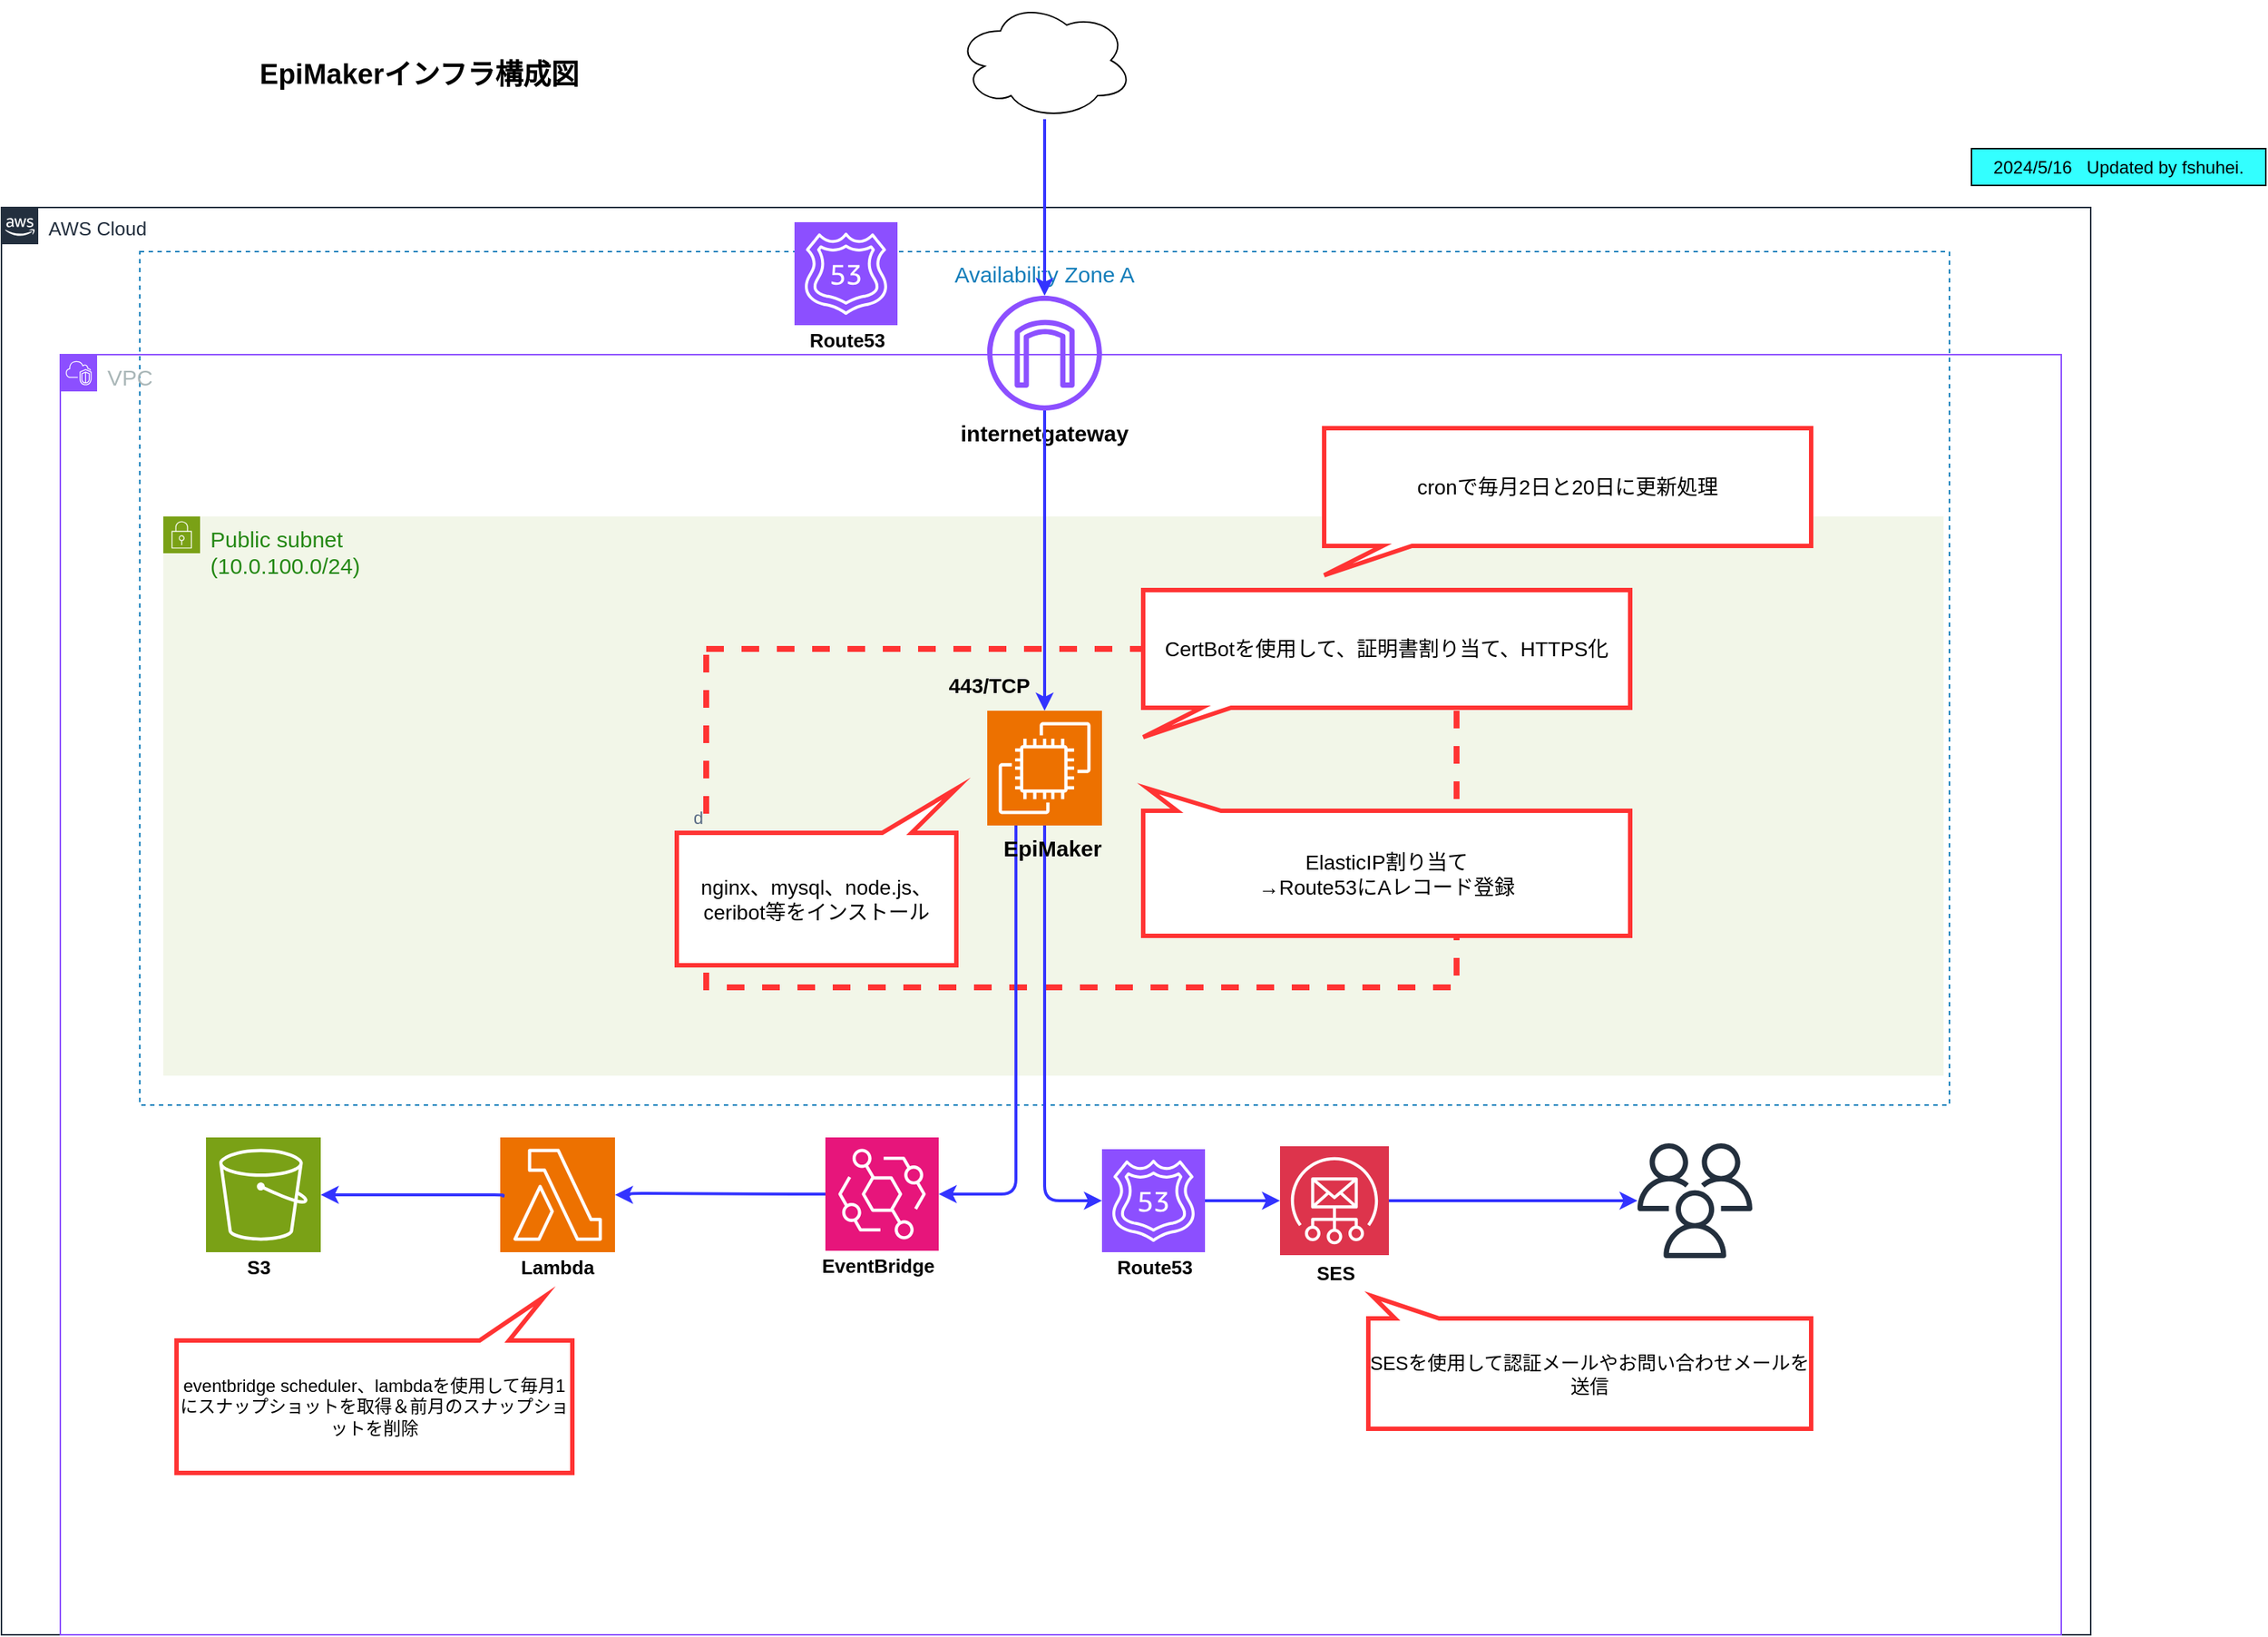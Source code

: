 <mxfile version="24.4.2" type="device">
  <diagram name="ページ1" id="pGYR23bRDNQKbLXvwWUq">
    <mxGraphModel dx="2074" dy="1106" grid="1" gridSize="10" guides="1" tooltips="1" connect="1" arrows="1" fold="1" page="1" pageScale="1" pageWidth="827" pageHeight="1169" math="0" shadow="0">
      <root>
        <mxCell id="0" />
        <mxCell id="1" parent="0" />
        <mxCell id="IkprI8HKpVjri-fACo05-2" value="&lt;font style=&quot;font-size: 15px;&quot;&gt;&lt;b&gt;internetgateway&lt;/b&gt;&lt;/font&gt;" style="text;html=1;strokeColor=none;fillColor=none;align=center;verticalAlign=middle;whiteSpace=wrap;rounded=0;" parent="1" vertex="1">
          <mxGeometry x="660" y="288" width="200" height="30" as="geometry" />
        </mxCell>
        <mxCell id="uyEi14HVC9VFbsCsnYhN-1" value="" style="ellipse;shape=cloud;whiteSpace=wrap;html=1;" parent="1" vertex="1">
          <mxGeometry x="700" y="10" width="120" height="80" as="geometry" />
        </mxCell>
        <mxCell id="uyEi14HVC9VFbsCsnYhN-55" value="&lt;font style=&quot;font-size: 13px;&quot;&gt;AWS Cloud&lt;/font&gt;" style="points=[[0,0],[0.25,0],[0.5,0],[0.75,0],[1,0],[1,0.25],[1,0.5],[1,0.75],[1,1],[0.75,1],[0.5,1],[0.25,1],[0,1],[0,0.75],[0,0.5],[0,0.25]];outlineConnect=0;gradientColor=none;html=1;whiteSpace=wrap;fontSize=13;fontStyle=0;container=1;pointerEvents=0;collapsible=0;recursiveResize=0;shape=mxgraph.aws4.group;grIcon=mxgraph.aws4.group_aws_cloud_alt;strokeColor=#232F3E;fillColor=none;verticalAlign=top;align=left;spacingLeft=30;fontColor=#232F3E;dashed=0;strokeWidth=1;" parent="1" vertex="1">
          <mxGeometry x="51" y="150" width="1420" height="970" as="geometry" />
        </mxCell>
        <mxCell id="uyEi14HVC9VFbsCsnYhN-56" value="&lt;font style=&quot;font-size: 15px;&quot;&gt;Availability Zone A&lt;/font&gt;" style="fillColor=none;strokeColor=#147EBA;dashed=1;verticalAlign=top;fontStyle=0;fontColor=#147EBA;whiteSpace=wrap;html=1;" parent="uyEi14HVC9VFbsCsnYhN-55" vertex="1">
          <mxGeometry x="94" y="30" width="1230" height="580" as="geometry" />
        </mxCell>
        <mxCell id="uyEi14HVC9VFbsCsnYhN-59" value="&lt;font style=&quot;font-size: 15px;&quot;&gt;Public subnet&lt;br&gt;(10.0.100.0/24)&lt;/font&gt;" style="points=[[0,0],[0.25,0],[0.5,0],[0.75,0],[1,0],[1,0.25],[1,0.5],[1,0.75],[1,1],[0.75,1],[0.5,1],[0.25,1],[0,1],[0,0.75],[0,0.5],[0,0.25]];outlineConnect=0;gradientColor=none;html=1;whiteSpace=wrap;fontSize=12;fontStyle=0;container=1;pointerEvents=0;collapsible=0;recursiveResize=0;shape=mxgraph.aws4.group;grIcon=mxgraph.aws4.group_security_group;grStroke=0;strokeColor=#7AA116;fillColor=#F2F6E8;verticalAlign=top;align=left;spacingLeft=30;fontColor=#248814;dashed=0;" parent="uyEi14HVC9VFbsCsnYhN-55" vertex="1">
          <mxGeometry x="110" y="210" width="1210" height="380" as="geometry" />
        </mxCell>
        <mxCell id="uyEi14HVC9VFbsCsnYhN-58" value="&lt;font style=&quot;font-size: 15px;&quot;&gt;VPC&lt;br&gt;&lt;/font&gt;" style="points=[[0,0],[0.25,0],[0.5,0],[0.75,0],[1,0],[1,0.25],[1,0.5],[1,0.75],[1,1],[0.75,1],[0.5,1],[0.25,1],[0,1],[0,0.75],[0,0.5],[0,0.25]];outlineConnect=0;gradientColor=none;html=1;whiteSpace=wrap;fontSize=12;fontStyle=0;container=1;pointerEvents=0;collapsible=0;recursiveResize=0;shape=mxgraph.aws4.group;grIcon=mxgraph.aws4.group_vpc2;strokeColor=#8C4FFF;fillColor=none;verticalAlign=top;align=left;spacingLeft=30;fontColor=#AAB7B8;dashed=0;" parent="uyEi14HVC9VFbsCsnYhN-55" vertex="1">
          <mxGeometry x="40" y="100" width="1360" height="870" as="geometry" />
        </mxCell>
        <mxCell id="uyEi14HVC9VFbsCsnYhN-102" value="d" style="fillColor=none;strokeColor=#FF3333;dashed=1;verticalAlign=middle;fontStyle=0;fontColor=#5A6C86;whiteSpace=wrap;html=1;strokeWidth=4;labelPosition=left;verticalLabelPosition=middle;align=right;" parent="uyEi14HVC9VFbsCsnYhN-58" vertex="1">
          <mxGeometry x="439" y="200" width="510" height="230" as="geometry" />
        </mxCell>
        <mxCell id="uyEi14HVC9VFbsCsnYhN-65" value="" style="sketch=0;points=[[0,0,0],[0.25,0,0],[0.5,0,0],[0.75,0,0],[1,0,0],[0,1,0],[0.25,1,0],[0.5,1,0],[0.75,1,0],[1,1,0],[0,0.25,0],[0,0.5,0],[0,0.75,0],[1,0.25,0],[1,0.5,0],[1,0.75,0]];outlineConnect=0;fontColor=#232F3E;fillColor=#ED7100;strokeColor=#ffffff;dashed=0;verticalLabelPosition=bottom;verticalAlign=top;align=center;html=1;fontSize=12;fontStyle=0;aspect=fixed;shape=mxgraph.aws4.resourceIcon;resIcon=mxgraph.aws4.ec2;" parent="uyEi14HVC9VFbsCsnYhN-58" vertex="1">
          <mxGeometry x="630" y="242" width="78" height="78" as="geometry" />
        </mxCell>
        <mxCell id="5FLwaWaA58DdxZSK5bTK-1" value="" style="sketch=0;points=[[0,0,0],[0.25,0,0],[0.5,0,0],[0.75,0,0],[1,0,0],[0,1,0],[0.25,1,0],[0.5,1,0],[0.75,1,0],[1,1,0],[0,0.25,0],[0,0.5,0],[0,0.75,0],[1,0.25,0],[1,0.5,0],[1,0.75,0]];outlineConnect=0;fontColor=#232F3E;fillColor=#8C4FFF;strokeColor=#ffffff;dashed=0;verticalLabelPosition=bottom;verticalAlign=top;align=center;html=1;fontSize=12;fontStyle=0;aspect=fixed;shape=mxgraph.aws4.resourceIcon;resIcon=mxgraph.aws4.route_53;" parent="uyEi14HVC9VFbsCsnYhN-58" vertex="1">
          <mxGeometry x="708" y="540" width="70" height="70" as="geometry" />
        </mxCell>
        <mxCell id="5FLwaWaA58DdxZSK5bTK-6" value="&lt;font style=&quot;font-size: 13px;&quot;&gt;&lt;b&gt;Route53&lt;/b&gt;&lt;/font&gt;" style="text;html=1;strokeColor=none;fillColor=none;align=center;verticalAlign=middle;whiteSpace=wrap;rounded=0;" parent="uyEi14HVC9VFbsCsnYhN-58" vertex="1">
          <mxGeometry x="708" y="610" width="72" height="20" as="geometry" />
        </mxCell>
        <mxCell id="XtVxZ-sYTlMlM5ZTxt7x-2" value="" style="sketch=0;points=[[0,0,0],[0.25,0,0],[0.5,0,0],[0.75,0,0],[1,0,0],[0,1,0],[0.25,1,0],[0.5,1,0],[0.75,1,0],[1,1,0],[0,0.25,0],[0,0.5,0],[0,0.75,0],[1,0.25,0],[1,0.5,0],[1,0.75,0]];outlineConnect=0;fontColor=#232F3E;fillColor=#DD344C;strokeColor=#ffffff;dashed=0;verticalLabelPosition=bottom;verticalAlign=top;align=center;html=1;fontSize=12;fontStyle=0;aspect=fixed;shape=mxgraph.aws4.resourceIcon;resIcon=mxgraph.aws4.simple_email_service;" parent="uyEi14HVC9VFbsCsnYhN-58" vertex="1">
          <mxGeometry x="829" y="538" width="74" height="74" as="geometry" />
        </mxCell>
        <mxCell id="XtVxZ-sYTlMlM5ZTxt7x-3" value="&lt;span style=&quot;font-size: 13px;&quot;&gt;&lt;b&gt;SES&lt;br&gt;&lt;/b&gt;&lt;/span&gt;" style="text;html=1;strokeColor=none;fillColor=none;align=center;verticalAlign=middle;whiteSpace=wrap;rounded=0;" parent="uyEi14HVC9VFbsCsnYhN-58" vertex="1">
          <mxGeometry x="831" y="614" width="72" height="20" as="geometry" />
        </mxCell>
        <mxCell id="D5oi2q8YTBtj9BELDo-d-11" value="" style="sketch=0;outlineConnect=0;fontColor=#232F3E;gradientColor=none;fillColor=#232F3D;strokeColor=none;dashed=0;verticalLabelPosition=bottom;verticalAlign=top;align=center;html=1;fontSize=12;fontStyle=0;aspect=fixed;pointerEvents=1;shape=mxgraph.aws4.users;" vertex="1" parent="uyEi14HVC9VFbsCsnYhN-58">
          <mxGeometry x="1072" y="536" width="78" height="78" as="geometry" />
        </mxCell>
        <mxCell id="D5oi2q8YTBtj9BELDo-d-14" style="edgeStyle=orthogonalEdgeStyle;rounded=1;orthogonalLoop=1;jettySize=auto;html=1;strokeColor=#3333FF;curved=0;strokeWidth=2;entryX=0;entryY=0.5;entryDx=0;entryDy=0;entryPerimeter=0;exitX=1;exitY=0.5;exitDx=0;exitDy=0;exitPerimeter=0;" edge="1" parent="uyEi14HVC9VFbsCsnYhN-58" source="5FLwaWaA58DdxZSK5bTK-1" target="XtVxZ-sYTlMlM5ZTxt7x-2">
          <mxGeometry relative="1" as="geometry">
            <mxPoint x="683.5" y="330" as="sourcePoint" />
            <Array as="points">
              <mxPoint x="819" y="575" />
            </Array>
            <mxPoint x="718" y="585" as="targetPoint" />
          </mxGeometry>
        </mxCell>
        <mxCell id="D5oi2q8YTBtj9BELDo-d-16" style="edgeStyle=orthogonalEdgeStyle;rounded=1;orthogonalLoop=1;jettySize=auto;html=1;strokeColor=#3333FF;curved=0;strokeWidth=2;" edge="1" parent="uyEi14HVC9VFbsCsnYhN-58" source="XtVxZ-sYTlMlM5ZTxt7x-2" target="D5oi2q8YTBtj9BELDo-d-11">
          <mxGeometry relative="1" as="geometry">
            <mxPoint x="909" y="574.5" as="sourcePoint" />
            <Array as="points" />
            <mxPoint x="960" y="574.5" as="targetPoint" />
          </mxGeometry>
        </mxCell>
        <mxCell id="D5oi2q8YTBtj9BELDo-d-17" value="SESを使用して認証メールやお問い合わせメールを送信" style="shape=callout;whiteSpace=wrap;html=1;perimeter=calloutPerimeter;direction=west;position2=0.99;strokeColor=#FF3333;strokeWidth=3;base=30;size=15;position=0.84;fontSize=13;" vertex="1" parent="uyEi14HVC9VFbsCsnYhN-58">
          <mxGeometry x="889" y="640" width="301" height="90" as="geometry" />
        </mxCell>
        <mxCell id="D5oi2q8YTBtj9BELDo-d-18" value="" style="sketch=0;points=[[0,0,0],[0.25,0,0],[0.5,0,0],[0.75,0,0],[1,0,0],[0,1,0],[0.25,1,0],[0.5,1,0],[0.75,1,0],[1,1,0],[0,0.25,0],[0,0.5,0],[0,0.75,0],[1,0.25,0],[1,0.5,0],[1,0.75,0]];outlineConnect=0;fontColor=#232F3E;fillColor=#ED7100;strokeColor=#ffffff;dashed=0;verticalLabelPosition=bottom;verticalAlign=top;align=center;html=1;fontSize=12;fontStyle=0;aspect=fixed;shape=mxgraph.aws4.resourceIcon;resIcon=mxgraph.aws4.lambda;" vertex="1" parent="uyEi14HVC9VFbsCsnYhN-58">
          <mxGeometry x="299" y="532" width="78" height="78" as="geometry" />
        </mxCell>
        <mxCell id="D5oi2q8YTBtj9BELDo-d-19" value="" style="sketch=0;points=[[0,0,0],[0.25,0,0],[0.5,0,0],[0.75,0,0],[1,0,0],[0,1,0],[0.25,1,0],[0.5,1,0],[0.75,1,0],[1,1,0],[0,0.25,0],[0,0.5,0],[0,0.75,0],[1,0.25,0],[1,0.5,0],[1,0.75,0]];outlineConnect=0;fontColor=#232F3E;fillColor=#E7157B;strokeColor=#ffffff;dashed=0;verticalLabelPosition=bottom;verticalAlign=top;align=center;html=1;fontSize=12;fontStyle=0;aspect=fixed;shape=mxgraph.aws4.resourceIcon;resIcon=mxgraph.aws4.eventbridge;" vertex="1" parent="uyEi14HVC9VFbsCsnYhN-58">
          <mxGeometry x="520" y="532" width="77" height="77" as="geometry" />
        </mxCell>
        <mxCell id="D5oi2q8YTBtj9BELDo-d-20" style="edgeStyle=orthogonalEdgeStyle;rounded=1;orthogonalLoop=1;jettySize=auto;html=1;strokeColor=#3333FF;curved=0;strokeWidth=2;exitX=0.25;exitY=1;exitDx=0;exitDy=0;exitPerimeter=0;entryX=1;entryY=0.5;entryDx=0;entryDy=0;entryPerimeter=0;" edge="1" parent="uyEi14HVC9VFbsCsnYhN-58" source="uyEi14HVC9VFbsCsnYhN-65" target="D5oi2q8YTBtj9BELDo-d-19">
          <mxGeometry relative="1" as="geometry">
            <mxPoint x="683.5" y="330" as="sourcePoint" />
            <Array as="points">
              <mxPoint x="650" y="571" />
            </Array>
            <mxPoint x="718" y="585" as="targetPoint" />
          </mxGeometry>
        </mxCell>
        <mxCell id="D5oi2q8YTBtj9BELDo-d-13" style="edgeStyle=orthogonalEdgeStyle;rounded=1;orthogonalLoop=1;jettySize=auto;html=1;strokeColor=#3333FF;curved=0;strokeWidth=2;entryX=0;entryY=0.5;entryDx=0;entryDy=0;entryPerimeter=0;exitX=0.5;exitY=1;exitDx=0;exitDy=0;exitPerimeter=0;" edge="1" parent="uyEi14HVC9VFbsCsnYhN-58" source="uyEi14HVC9VFbsCsnYhN-65" target="5FLwaWaA58DdxZSK5bTK-1">
          <mxGeometry relative="1" as="geometry">
            <mxPoint x="689" y="320" as="sourcePoint" />
            <Array as="points">
              <mxPoint x="669" y="575" />
            </Array>
            <mxPoint x="723.5" y="575" as="targetPoint" />
          </mxGeometry>
        </mxCell>
        <mxCell id="D5oi2q8YTBtj9BELDo-d-21" style="edgeStyle=orthogonalEdgeStyle;rounded=1;orthogonalLoop=1;jettySize=auto;html=1;strokeColor=#3333FF;curved=0;strokeWidth=2;entryX=1;entryY=0.5;entryDx=0;entryDy=0;entryPerimeter=0;exitX=0;exitY=0.5;exitDx=0;exitDy=0;exitPerimeter=0;" edge="1" parent="uyEi14HVC9VFbsCsnYhN-58" source="D5oi2q8YTBtj9BELDo-d-19" target="D5oi2q8YTBtj9BELDo-d-18">
          <mxGeometry relative="1" as="geometry">
            <mxPoint x="459" y="614" as="sourcePoint" />
            <Array as="points">
              <mxPoint x="509" y="571" />
              <mxPoint x="509" y="570" />
              <mxPoint x="387" y="570" />
            </Array>
            <mxPoint x="510" y="614" as="targetPoint" />
          </mxGeometry>
        </mxCell>
        <mxCell id="D5oi2q8YTBtj9BELDo-d-24" value="eventbridge scheduler、lambdaを使用して毎月1にスナップショットを取得＆前月のスナップショットを削除" style="shape=callout;whiteSpace=wrap;html=1;perimeter=calloutPerimeter;direction=west;position2=0.07;strokeColor=#FF3333;strokeWidth=3;size=30;position=0.16;" vertex="1" parent="uyEi14HVC9VFbsCsnYhN-58">
          <mxGeometry x="79" y="640" width="269" height="120" as="geometry" />
        </mxCell>
        <mxCell id="D5oi2q8YTBtj9BELDo-d-25" value="&lt;span style=&quot;font-size: 13px;&quot;&gt;&lt;b&gt;EventBridge&lt;/b&gt;&lt;/span&gt;" style="text;html=1;strokeColor=none;fillColor=none;align=center;verticalAlign=middle;whiteSpace=wrap;rounded=0;" vertex="1" parent="uyEi14HVC9VFbsCsnYhN-58">
          <mxGeometry x="520" y="609" width="72" height="20" as="geometry" />
        </mxCell>
        <mxCell id="D5oi2q8YTBtj9BELDo-d-26" value="&lt;span style=&quot;font-size: 13px;&quot;&gt;&lt;b&gt;Lambda&lt;/b&gt;&lt;/span&gt;" style="text;html=1;strokeColor=none;fillColor=none;align=center;verticalAlign=middle;whiteSpace=wrap;rounded=0;" vertex="1" parent="uyEi14HVC9VFbsCsnYhN-58">
          <mxGeometry x="302" y="610" width="72" height="20" as="geometry" />
        </mxCell>
        <mxCell id="uyEi14HVC9VFbsCsnYhN-105" value="&lt;font style=&quot;font-size: 14px;&quot;&gt;443/TCP&lt;/font&gt;" style="text;html=1;strokeColor=none;fillColor=none;align=center;verticalAlign=middle;whiteSpace=wrap;rounded=0;fontStyle=1" parent="uyEi14HVC9VFbsCsnYhN-58" vertex="1">
          <mxGeometry x="592" y="210" width="79" height="30" as="geometry" />
        </mxCell>
        <mxCell id="uyEi14HVC9VFbsCsnYhN-117" value="&lt;span style=&quot;font-size: 15px;&quot;&gt;&lt;b&gt;EpiMaker&lt;/b&gt;&lt;/span&gt;" style="text;html=1;strokeColor=none;fillColor=none;align=center;verticalAlign=middle;whiteSpace=wrap;rounded=0;" parent="uyEi14HVC9VFbsCsnYhN-58" vertex="1">
          <mxGeometry x="428.5" y="320" width="491" height="30" as="geometry" />
        </mxCell>
        <mxCell id="D5oi2q8YTBtj9BELDo-d-29" value="" style="sketch=0;points=[[0,0,0],[0.25,0,0],[0.5,0,0],[0.75,0,0],[1,0,0],[0,1,0],[0.25,1,0],[0.5,1,0],[0.75,1,0],[1,1,0],[0,0.25,0],[0,0.5,0],[0,0.75,0],[1,0.25,0],[1,0.5,0],[1,0.75,0]];outlineConnect=0;fontColor=#232F3E;fillColor=#7AA116;strokeColor=#ffffff;dashed=0;verticalLabelPosition=bottom;verticalAlign=top;align=center;html=1;fontSize=12;fontStyle=0;aspect=fixed;shape=mxgraph.aws4.resourceIcon;resIcon=mxgraph.aws4.s3;" vertex="1" parent="uyEi14HVC9VFbsCsnYhN-58">
          <mxGeometry x="99" y="532" width="78" height="78" as="geometry" />
        </mxCell>
        <mxCell id="D5oi2q8YTBtj9BELDo-d-31" style="edgeStyle=orthogonalEdgeStyle;rounded=1;orthogonalLoop=1;jettySize=auto;html=1;strokeColor=#3333FF;curved=0;strokeWidth=2;entryX=1;entryY=0.5;entryDx=0;entryDy=0;entryPerimeter=0;" edge="1" parent="uyEi14HVC9VFbsCsnYhN-58" target="D5oi2q8YTBtj9BELDo-d-29">
          <mxGeometry relative="1" as="geometry">
            <mxPoint x="289" y="571" as="sourcePoint" />
            <Array as="points">
              <mxPoint x="301" y="572" />
              <mxPoint x="301" y="571" />
              <mxPoint x="179" y="571" />
            </Array>
            <mxPoint x="169" y="571.5" as="targetPoint" />
          </mxGeometry>
        </mxCell>
        <mxCell id="D5oi2q8YTBtj9BELDo-d-32" value="&lt;span style=&quot;font-size: 13px;&quot;&gt;&lt;b&gt;S3&lt;/b&gt;&lt;/span&gt;" style="text;html=1;strokeColor=none;fillColor=none;align=center;verticalAlign=middle;whiteSpace=wrap;rounded=0;" vertex="1" parent="uyEi14HVC9VFbsCsnYhN-58">
          <mxGeometry x="99" y="610" width="72" height="20" as="geometry" />
        </mxCell>
        <mxCell id="IkprI8HKpVjri-fACo05-1" value="" style="sketch=0;outlineConnect=0;fontColor=#232F3E;gradientColor=none;fillColor=#8C4FFF;strokeColor=none;dashed=0;verticalLabelPosition=bottom;verticalAlign=top;align=center;html=1;fontSize=12;fontStyle=0;aspect=fixed;pointerEvents=1;shape=mxgraph.aws4.internet_gateway;" parent="uyEi14HVC9VFbsCsnYhN-55" vertex="1">
          <mxGeometry x="670" y="60" width="78" height="78" as="geometry" />
        </mxCell>
        <mxCell id="uyEi14HVC9VFbsCsnYhN-114" value="&lt;font style=&quot;font-size: 14px;&quot;&gt;ElasticIP割り当て&lt;br&gt;→Route53にAレコード登録&lt;/font&gt;" style="shape=callout;whiteSpace=wrap;html=1;perimeter=calloutPerimeter;direction=west;position2=0.99;strokeColor=#FF3333;strokeWidth=3;base=30;size=15;position=0.84;" parent="uyEi14HVC9VFbsCsnYhN-55" vertex="1">
          <mxGeometry x="776" y="395" width="331" height="100" as="geometry" />
        </mxCell>
        <mxCell id="uyEi14HVC9VFbsCsnYhN-80" style="edgeStyle=orthogonalEdgeStyle;rounded=1;orthogonalLoop=1;jettySize=auto;html=1;strokeColor=#3333FF;curved=0;strokeWidth=2;" parent="uyEi14HVC9VFbsCsnYhN-55" target="uyEi14HVC9VFbsCsnYhN-65" edge="1" source="IkprI8HKpVjri-fACo05-1">
          <mxGeometry relative="1" as="geometry">
            <mxPoint x="579" y="150" as="sourcePoint" />
            <Array as="points" />
            <mxPoint x="579" y="320" as="targetPoint" />
          </mxGeometry>
        </mxCell>
        <mxCell id="D5oi2q8YTBtj9BELDo-d-5" value="&lt;font style=&quot;font-size: 14px;&quot;&gt;CertBotを使用して、証明書割り当て、HTTPS化&lt;br&gt;&lt;/font&gt;" style="shape=callout;whiteSpace=wrap;html=1;perimeter=calloutPerimeter;direction=east;position2=0;strokeColor=#FF3333;strokeWidth=3;size=20;position=0.12;" vertex="1" parent="uyEi14HVC9VFbsCsnYhN-55">
          <mxGeometry x="776" y="260" width="331" height="100" as="geometry" />
        </mxCell>
        <mxCell id="D5oi2q8YTBtj9BELDo-d-6" value="&lt;span style=&quot;font-size: 14px;&quot;&gt;cronで毎月2日と20日に更新処理&lt;/span&gt;" style="shape=callout;whiteSpace=wrap;html=1;perimeter=calloutPerimeter;direction=east;position2=0;strokeColor=#FF3333;strokeWidth=3;size=20;position=0.12;" vertex="1" parent="uyEi14HVC9VFbsCsnYhN-55">
          <mxGeometry x="899" y="150" width="331" height="100" as="geometry" />
        </mxCell>
        <mxCell id="XtVxZ-sYTlMlM5ZTxt7x-1" value="&lt;font style=&quot;font-size: 14px;&quot;&gt;nginx、mysql、node.js、ceribot等をインストール&lt;br&gt;&lt;/font&gt;" style="shape=callout;whiteSpace=wrap;html=1;perimeter=calloutPerimeter;direction=west;position2=0;strokeColor=#FF3333;strokeWidth=3;size=30;position=0.16;" parent="uyEi14HVC9VFbsCsnYhN-55" vertex="1">
          <mxGeometry x="459" y="395" width="190" height="120" as="geometry" />
        </mxCell>
        <mxCell id="D5oi2q8YTBtj9BELDo-d-27" value="" style="sketch=0;points=[[0,0,0],[0.25,0,0],[0.5,0,0],[0.75,0,0],[1,0,0],[0,1,0],[0.25,1,0],[0.5,1,0],[0.75,1,0],[1,1,0],[0,0.25,0],[0,0.5,0],[0,0.75,0],[1,0.25,0],[1,0.5,0],[1,0.75,0]];outlineConnect=0;fontColor=#232F3E;fillColor=#8C4FFF;strokeColor=#ffffff;dashed=0;verticalLabelPosition=bottom;verticalAlign=top;align=center;html=1;fontSize=12;fontStyle=0;aspect=fixed;shape=mxgraph.aws4.resourceIcon;resIcon=mxgraph.aws4.route_53;" vertex="1" parent="uyEi14HVC9VFbsCsnYhN-55">
          <mxGeometry x="539" y="10" width="70" height="70" as="geometry" />
        </mxCell>
        <mxCell id="D5oi2q8YTBtj9BELDo-d-28" value="&lt;font style=&quot;font-size: 13px;&quot;&gt;&lt;b&gt;Route53&lt;/b&gt;&lt;/font&gt;" style="text;html=1;strokeColor=none;fillColor=none;align=center;verticalAlign=middle;whiteSpace=wrap;rounded=0;" vertex="1" parent="uyEi14HVC9VFbsCsnYhN-55">
          <mxGeometry x="539" y="80" width="72" height="20" as="geometry" />
        </mxCell>
        <mxCell id="B_A87HpZ7wpacxn6n8_z-1" value="2024/5/16&amp;nbsp; &amp;nbsp;Updated by fshuhei." style="text;html=1;align=center;verticalAlign=middle;whiteSpace=wrap;rounded=0;strokeColor=default;strokeWidth=1;fillColor=#33FFFF;" parent="1" vertex="1">
          <mxGeometry x="1390" y="110" width="200" height="25" as="geometry" />
        </mxCell>
        <mxCell id="IkprI8HKpVjri-fACo05-3" value="" style="edgeStyle=orthogonalEdgeStyle;rounded=1;orthogonalLoop=1;jettySize=auto;html=1;strokeColor=#3333FF;curved=0;strokeWidth=2;" parent="1" edge="1">
          <mxGeometry relative="1" as="geometry">
            <mxPoint x="760" y="90" as="sourcePoint" />
            <mxPoint x="760" y="210" as="targetPoint" />
          </mxGeometry>
        </mxCell>
        <mxCell id="XtVxZ-sYTlMlM5ZTxt7x-4" value="&lt;font size=&quot;1&quot; style=&quot;&quot;&gt;&lt;b style=&quot;font-size: 19px;&quot;&gt;EpiMakerインフラ構成図&lt;/b&gt;&lt;/font&gt;" style="text;html=1;strokeColor=none;fillColor=none;align=center;verticalAlign=middle;whiteSpace=wrap;rounded=0;" parent="1" vertex="1">
          <mxGeometry x="160" y="30" width="350" height="60" as="geometry" />
        </mxCell>
      </root>
    </mxGraphModel>
  </diagram>
</mxfile>
